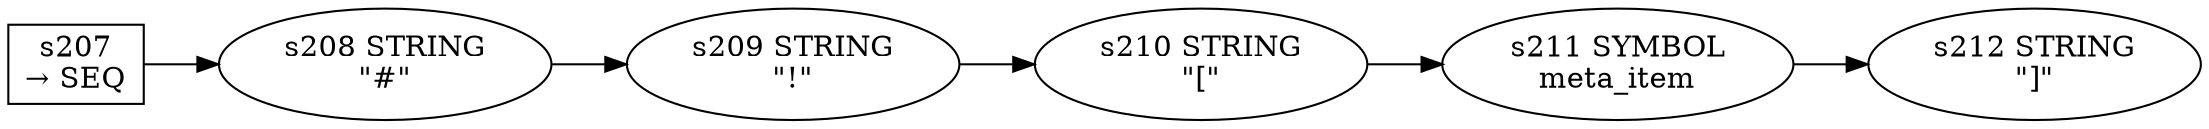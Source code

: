 
  digraph inner_attribute_item {
  
    rankdir=LR;
  
    s207 [label="s207\n&rarr; SEQ", shape=record, fixedsize=false, peripheries=1];
  s208 [label="s208 STRING\n\"#\""];
  s207 -> s208 [];
  s209 [label="s209 STRING\n\"!\""];
  s208 -> s209 [];
  s210 [label="s210 STRING\n\"[\""];
  s209 -> s210 [];
  s211 [label="s211 SYMBOL\nmeta_item" href="rust-grammar.json.meta_item.dot.svg"];
  s210 -> s211 [];
  s212 [label="s212 STRING\n\"]\""];
  s211 -> s212 [];
  
  }
  